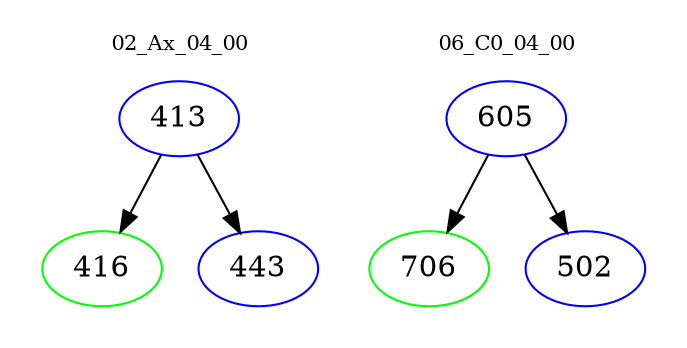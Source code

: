digraph{
subgraph cluster_0 {
color = white
label = "02_Ax_04_00";
fontsize=10;
T0_413 [label="413", color="blue"]
T0_413 -> T0_416 [color="black"]
T0_416 [label="416", color="green"]
T0_413 -> T0_443 [color="black"]
T0_443 [label="443", color="blue"]
}
subgraph cluster_1 {
color = white
label = "06_C0_04_00";
fontsize=10;
T1_605 [label="605", color="blue"]
T1_605 -> T1_706 [color="black"]
T1_706 [label="706", color="green"]
T1_605 -> T1_502 [color="black"]
T1_502 [label="502", color="blue"]
}
}
